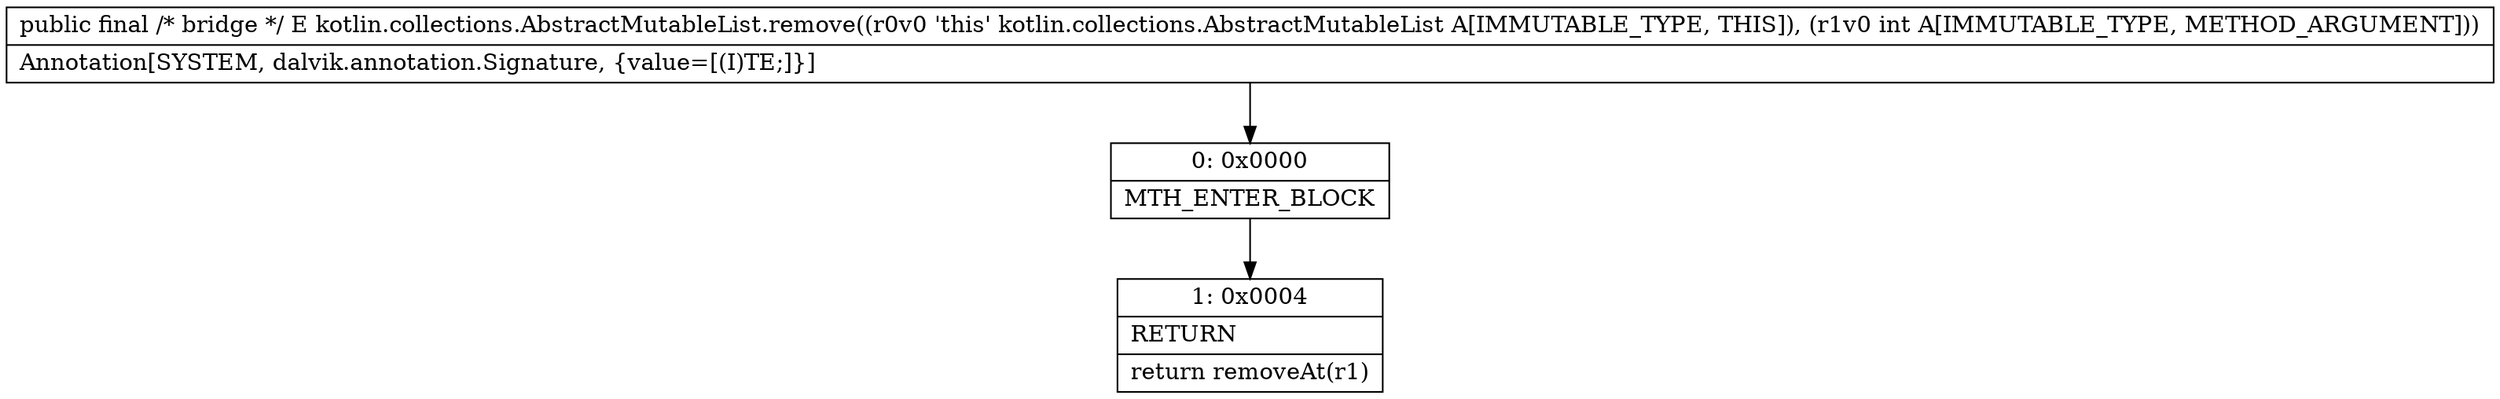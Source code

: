 digraph "CFG forkotlin.collections.AbstractMutableList.remove(I)Ljava\/lang\/Object;" {
Node_0 [shape=record,label="{0\:\ 0x0000|MTH_ENTER_BLOCK\l}"];
Node_1 [shape=record,label="{1\:\ 0x0004|RETURN\l|return removeAt(r1)\l}"];
MethodNode[shape=record,label="{public final \/* bridge *\/ E kotlin.collections.AbstractMutableList.remove((r0v0 'this' kotlin.collections.AbstractMutableList A[IMMUTABLE_TYPE, THIS]), (r1v0 int A[IMMUTABLE_TYPE, METHOD_ARGUMENT]))  | Annotation[SYSTEM, dalvik.annotation.Signature, \{value=[(I)TE;]\}]\l}"];
MethodNode -> Node_0;
Node_0 -> Node_1;
}

